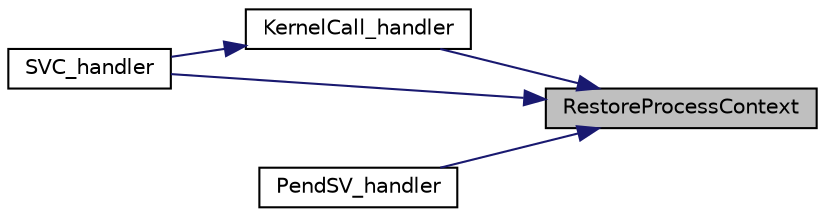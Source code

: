 digraph "RestoreProcessContext"
{
 // LATEX_PDF_SIZE
  edge [fontname="Helvetica",fontsize="10",labelfontname="Helvetica",labelfontsize="10"];
  node [fontname="Helvetica",fontsize="10",shape=record];
  rankdir="RL";
  Node1 [label="RestoreProcessContext",height=0.2,width=0.4,color="black", fillcolor="grey75", style="filled", fontcolor="black",tooltip="Restores the CPU context of the process that was running before."];
  Node1 -> Node2 [dir="back",color="midnightblue",fontsize="10",style="solid",fontname="Helvetica"];
  Node2 [label="KernelCall_handler",height=0.2,width=0.4,color="black", fillcolor="white", style="filled",URL="$k__handlers_8h.html#a53c69e53135737e747747a3a6eb8dd69",tooltip="Kernel Call Handler function."];
  Node2 -> Node3 [dir="back",color="midnightblue",fontsize="10",style="solid",fontname="Helvetica"];
  Node3 [label="SVC_handler",height=0.2,width=0.4,color="black", fillcolor="white", style="filled",URL="$k__handlers_8c.html#a5703d8fe19774bd873f7d7db5cd60242",tooltip="Supervisor Call trap handler."];
  Node1 -> Node4 [dir="back",color="midnightblue",fontsize="10",style="solid",fontname="Helvetica"];
  Node4 [label="PendSV_handler",height=0.2,width=0.4,color="black", fillcolor="white", style="filled",URL="$k__handlers_8c.html#a09568697f50cff9b1db51fe35b24bc0e",tooltip="Pending Supervisor Call trap handler."];
  Node1 -> Node3 [dir="back",color="midnightblue",fontsize="10",style="solid",fontname="Helvetica"];
}
